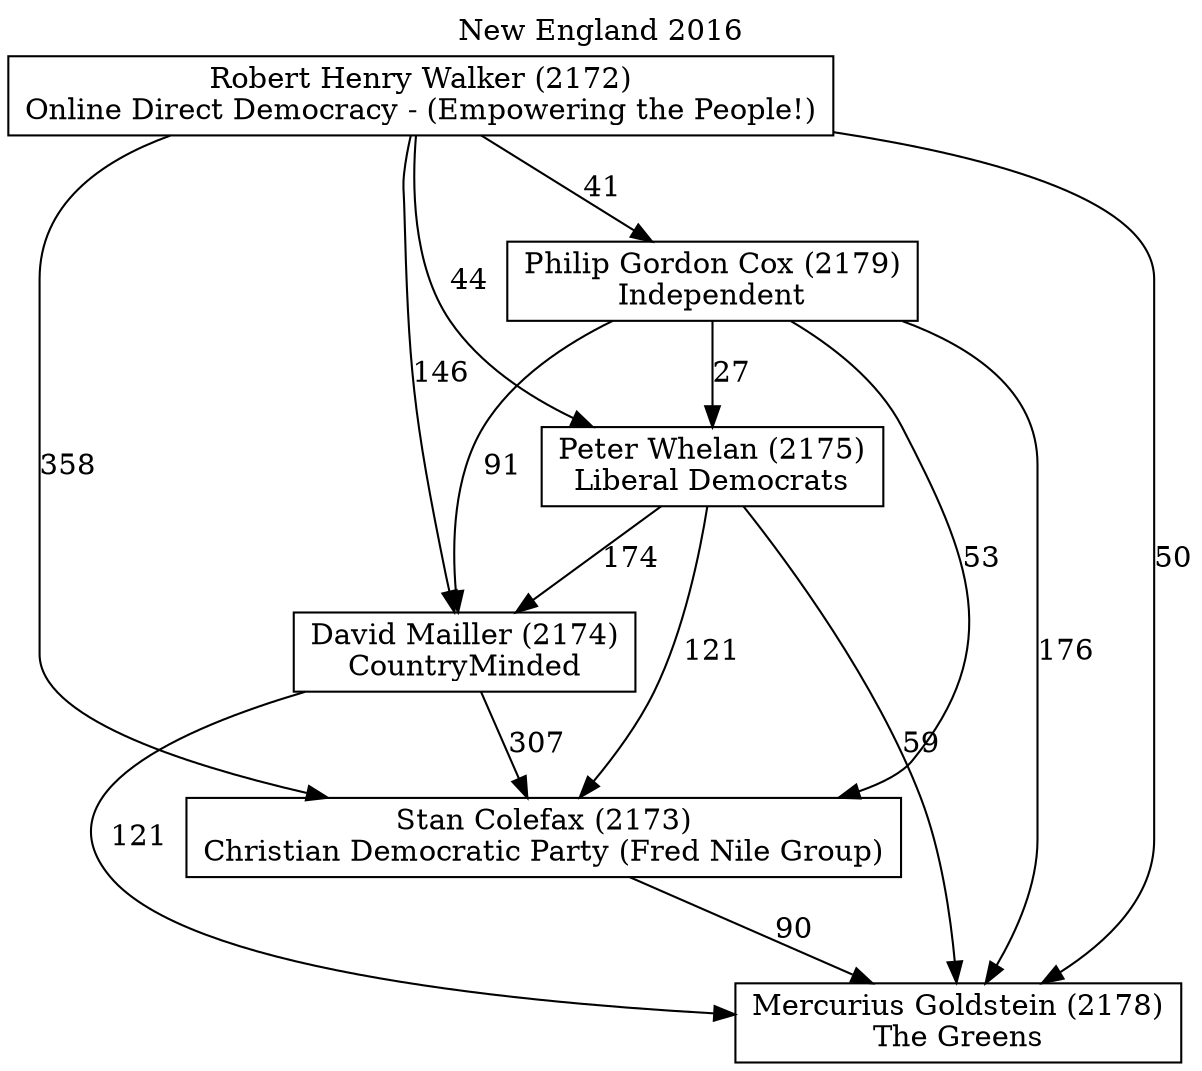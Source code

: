 // House preference flow
digraph "Mercurius Goldstein (2178)_New England_2016" {
	graph [label="New England 2016" labelloc=t mclimit=10]
	node [shape=box]
	"Mercurius Goldstein (2178)" [label="Mercurius Goldstein (2178)
The Greens"]
	"Philip Gordon Cox (2179)" [label="Philip Gordon Cox (2179)
Independent"]
	"Peter Whelan (2175)" [label="Peter Whelan (2175)
Liberal Democrats"]
	"Stan Colefax (2173)" [label="Stan Colefax (2173)
Christian Democratic Party (Fred Nile Group)"]
	"David Mailler (2174)" [label="David Mailler (2174)
CountryMinded"]
	"Robert Henry Walker (2172)" [label="Robert Henry Walker (2172)
Online Direct Democracy - (Empowering the People!)"]
	"Philip Gordon Cox (2179)" -> "David Mailler (2174)" [label=91]
	"Philip Gordon Cox (2179)" -> "Stan Colefax (2173)" [label=53]
	"Robert Henry Walker (2172)" -> "Stan Colefax (2173)" [label=358]
	"Stan Colefax (2173)" -> "Mercurius Goldstein (2178)" [label=90]
	"David Mailler (2174)" -> "Stan Colefax (2173)" [label=307]
	"Robert Henry Walker (2172)" -> "David Mailler (2174)" [label=146]
	"Robert Henry Walker (2172)" -> "Philip Gordon Cox (2179)" [label=41]
	"Philip Gordon Cox (2179)" -> "Mercurius Goldstein (2178)" [label=176]
	"Philip Gordon Cox (2179)" -> "Peter Whelan (2175)" [label=27]
	"Robert Henry Walker (2172)" -> "Mercurius Goldstein (2178)" [label=50]
	"Peter Whelan (2175)" -> "Mercurius Goldstein (2178)" [label=59]
	"Peter Whelan (2175)" -> "David Mailler (2174)" [label=174]
	"David Mailler (2174)" -> "Mercurius Goldstein (2178)" [label=121]
	"Peter Whelan (2175)" -> "Stan Colefax (2173)" [label=121]
	"Robert Henry Walker (2172)" -> "Peter Whelan (2175)" [label=44]
}
